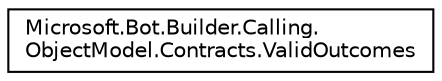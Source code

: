 digraph "Graphical Class Hierarchy"
{
  edge [fontname="Helvetica",fontsize="10",labelfontname="Helvetica",labelfontsize="10"];
  node [fontname="Helvetica",fontsize="10",shape=record];
  rankdir="LR";
  Node1 [label="Microsoft.Bot.Builder.Calling.\lObjectModel.Contracts.ValidOutcomes",height=0.2,width=0.4,color="black", fillcolor="white", style="filled",URL="$dc/d82/class_microsoft_1_1_bot_1_1_builder_1_1_calling_1_1_object_model_1_1_contracts_1_1_valid_outcomes.html",tooltip="This is a helper class for validating outcomes. This can be used by customers or by us (before we sen..."];
}
